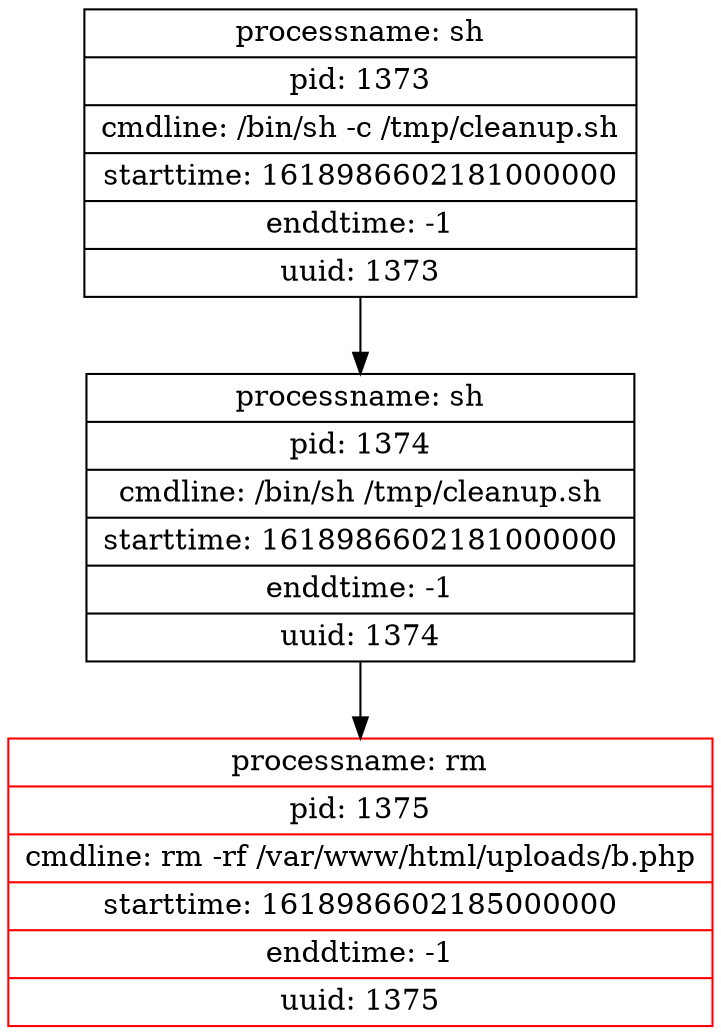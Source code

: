 digraph graph1 {
node [shape = record];
table167 [label = "{<head>processname: rm | pid: 1375 | cmdline: rm -rf /var/www/html/uploads/b.php | starttime: 1618986602185000000 | enddtime: -1 | uuid: 1375}", color = red];
node [shape = record];
table165 [label = "{<head>processname: sh | pid: 1374 | cmdline: /bin/sh /tmp/cleanup.sh | starttime: 1618986602181000000 | enddtime: -1 | uuid: 1374}"];
table165 -> table167;
node [shape = record];
table163 [label = "{<head>processname: sh | pid: 1373 | cmdline: /bin/sh -c /tmp/cleanup.sh | starttime: 1618986602181000000 | enddtime: -1 | uuid: 1373}"];
table163 -> table165;
}
